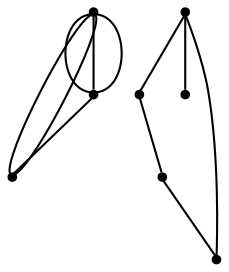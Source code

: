 graph {
  node [shape=point,comment="{\"directed\":false,\"doi\":\"10.1007/978-3-642-18469-7_9\",\"figure\":\"1 (2)\"}"]

  v0 [pos="1404.7926827421431,751.2032782221208"]
  v1 [pos="1271.3492246638589,784.541932944212"]
  v2 [pos="1104.5449020660037,751.2032782221208"]
  v3 [pos="1321.3905214432154,751.2032782221208"]
  v4 [pos="1154.5861988453603,617.8486593337558"]
  v5 [pos="1221.3079278845023,684.5259687779384"]
  v6 [pos="1154.5861988453603,751.2032782221208"]
  v7 [pos="1154.5861988453603,851.2192423883945"]

  v2 -- v0 [id="-4",pos="1104.5449020660037,751.2032782221208 1105.3830469547897,730.5249542301987 1105.3830469547897,730.5249542301987 1105.3830469547897,730.5249542301987 1106.22551873793,709.8508270751519 1107.901808515502,668.498375928183 1156.4752700158945,650.8122694514485 1205.0445318835311,633.1302326347144 1300.5108382123901,639.1145404882147 1349.713862841362,659.7928644801369 1398.9170147319328,680.471188472059 1401.8526852898606,715.8351349286522 1403.3248474631791,733.5213049938242 1404.7926827421431,751.2032782221208 1404.7926827421431,751.2032782221208 1404.7926827421431,751.2032782221208"]
  v7 -- v6 [id="-6",pos="1154.5861988453603,851.2192423883945 1154.5861988453603,751.2032782221208 1154.5861988453603,751.2032782221208 1154.5861988453603,751.2032782221208"]
  v5 -- v4 [id="-7",pos="1221.3079278845023,684.5259687779384 1221.3079278845023,617.8486593337558 1221.3079278845023,617.8486593337558 1221.3079278845023,617.8486593337558 1154.5861988453603,617.8486593337558 1154.5861988453603,617.8486593337558 1154.5861988453603,617.8486593337558"]
  v5 -- v3 [id="-8",pos="1221.3079278845023,684.5259687779384 1321.3905214432154,684.5259687779384 1321.3905214432154,684.5259687779384 1321.3905214432154,684.5259687779384 1321.3905214432154,751.2032782221208 1321.3905214432154,751.2032782221208 1321.3905214432154,751.2032782221208"]
  v1 -- v2 [id="-11",pos="1271.3492246638589,784.541932944212 1254.9732021480722,800.6153094689703 1254.9732021480722,800.6153094689703 1254.9732021480722,800.6153094689703 1251.5787535269687,804.070069278562 1244.7814570192504,810.9753284724327 1219.143589876063,814.4258914451491 1193.5058499944741,817.8805876663033 1149.0274122158175,817.8805876663033 1126.7841209553321,806.7663462056062 1104.5449020660037,795.6561744049092 1104.5449020660037,773.4276914835149 1104.5449020660037,751.2032782221208"]
  v1 -- v0 [id="-14",pos="1271.3492246638589,784.541932944212 1285.2482274232946,784.541932944212 1285.2482274232946,784.541932944212 1285.2482274232946,784.541932944212 1299.1513025538873,784.541932944212 1326.9493080727584,784.541932944212 1349.1925993332438,778.9869106323011 1371.431818222572,773.4276278950774 1388.1122504823577,762.317519682818 1404.7926827421431,751.2032782221208"]
  v2 -- v1 [id="-26",pos="1104.5449020660037,751.2032782221208 1119.2236366404395,766.8391027084141 1119.2236366404395,766.8391027084141 1119.2236366404395,766.8391027084141 1121.7132552950582,770.177177735186 1126.696437713854,776.8615306971677 1135.4119482982003,782.6249959072168 1144.127586144145,788.3883975288284 1156.5836968979543,793.2349810585073 1177.8846160203498,793.8892424919859 1199.1855351427455,794.543567513902 1229.3311353721288,791.0096400996177 1244.4061625647971,789.2385113498192 1259.4810624958668,787.4715794368958 1244.4061625647971,789.2385113498192 1244.4061625647971,789.2385113498192 1271.3492246638589,784.541932944212 1271.3492246638589,784.541932944212 1271.3492246638589,784.541932944212"]
  v5 -- v6 [id="-30",pos="1221.3079278845023,684.5259687779384 1221.3079278845023,751.2032782221208 1221.3079278845023,751.2032782221208 1221.3079278845023,751.2032782221208 1154.5861988453603,751.2032782221208 1154.5861988453603,751.2032782221208 1154.5861988453603,751.2032782221208"]
  v1 -- v2 [id="-31",pos="1271.3492246638589,784.541932944212 1256.3368101777323,774.5403619629597 1241.3243956916056,764.5387273932698 1224.64396343182,753.4244859325727 1207.9635311720344,742.3143777203132 1189.61508113859,730.0874021917338 1169.3191468608259,729.533165370449 1149.0274122158175,728.9788649607267 1126.7841209553321,740.0889731729861 1104.5449020660037,751.2032782221208"]
  v1 -- v0 [id="-33",pos="1271.3492246638589,784.541932944212 1271.3492246638589,762.317519682818 1271.3492246638589,740.0890367614236 1285.2482274232946,728.9788649607267 1299.1513025538873,717.8646235000296 1326.9493080727584,717.8646235000296 1349.1925993332438,723.419709400378 1371.431818222572,728.9788649607267 1388.1122504823577,740.0890367614236 1404.7926827421431,751.2032782221208"]
  v3 -- v7 [id="-39",pos="1321.3905214432154,751.2032782221208 1321.3905214432154,851.2192423883945 1321.3905214432154,851.2192423883945 1321.3905214432154,851.2192423883945 1154.5861988453603,851.2192423883945 1154.5861988453603,851.2192423883945 1154.5861988453603,851.2192423883945"]
}